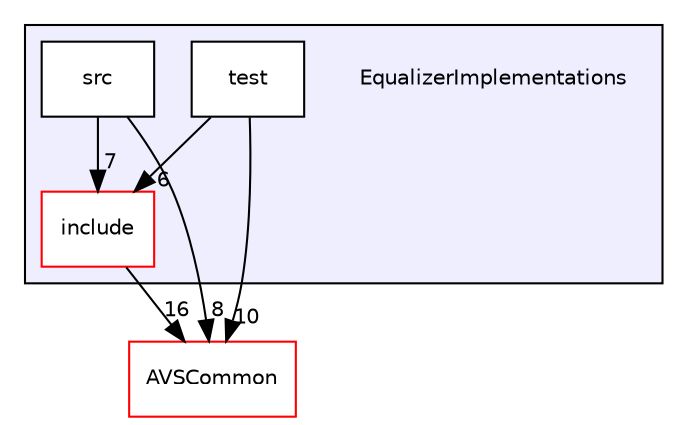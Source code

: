 digraph "/workplace/avs-device-sdk/EqualizerImplementations" {
  compound=true
  node [ fontsize="10", fontname="Helvetica"];
  edge [ labelfontsize="10", labelfontname="Helvetica"];
  subgraph clusterdir_63c328d9f040c398ed3a99417a38689e {
    graph [ bgcolor="#eeeeff", pencolor="black", label="" URL="dir_63c328d9f040c398ed3a99417a38689e.html"];
    dir_63c328d9f040c398ed3a99417a38689e [shape=plaintext label="EqualizerImplementations"];
    dir_c3ab2912bcaa751858979eb56f868649 [shape=box label="include" color="red" fillcolor="white" style="filled" URL="dir_c3ab2912bcaa751858979eb56f868649.html"];
    dir_03724acfa8bc7f7f917821f88e86ce11 [shape=box label="src" color="black" fillcolor="white" style="filled" URL="dir_03724acfa8bc7f7f917821f88e86ce11.html"];
    dir_416300ee0084567de5554b5a1731efd0 [shape=box label="test" color="black" fillcolor="white" style="filled" URL="dir_416300ee0084567de5554b5a1731efd0.html"];
  }
  dir_13e65effb2bde530b17b3d5eefcd0266 [shape=box label="AVSCommon" fillcolor="white" style="filled" color="red" URL="dir_13e65effb2bde530b17b3d5eefcd0266.html"];
  dir_c3ab2912bcaa751858979eb56f868649->dir_13e65effb2bde530b17b3d5eefcd0266 [headlabel="16", labeldistance=1.5 headhref="dir_000222_000015.html"];
  dir_03724acfa8bc7f7f917821f88e86ce11->dir_c3ab2912bcaa751858979eb56f868649 [headlabel="7", labeldistance=1.5 headhref="dir_000224_000222.html"];
  dir_03724acfa8bc7f7f917821f88e86ce11->dir_13e65effb2bde530b17b3d5eefcd0266 [headlabel="8", labeldistance=1.5 headhref="dir_000224_000015.html"];
  dir_416300ee0084567de5554b5a1731efd0->dir_c3ab2912bcaa751858979eb56f868649 [headlabel="6", labeldistance=1.5 headhref="dir_000225_000222.html"];
  dir_416300ee0084567de5554b5a1731efd0->dir_13e65effb2bde530b17b3d5eefcd0266 [headlabel="10", labeldistance=1.5 headhref="dir_000225_000015.html"];
}
